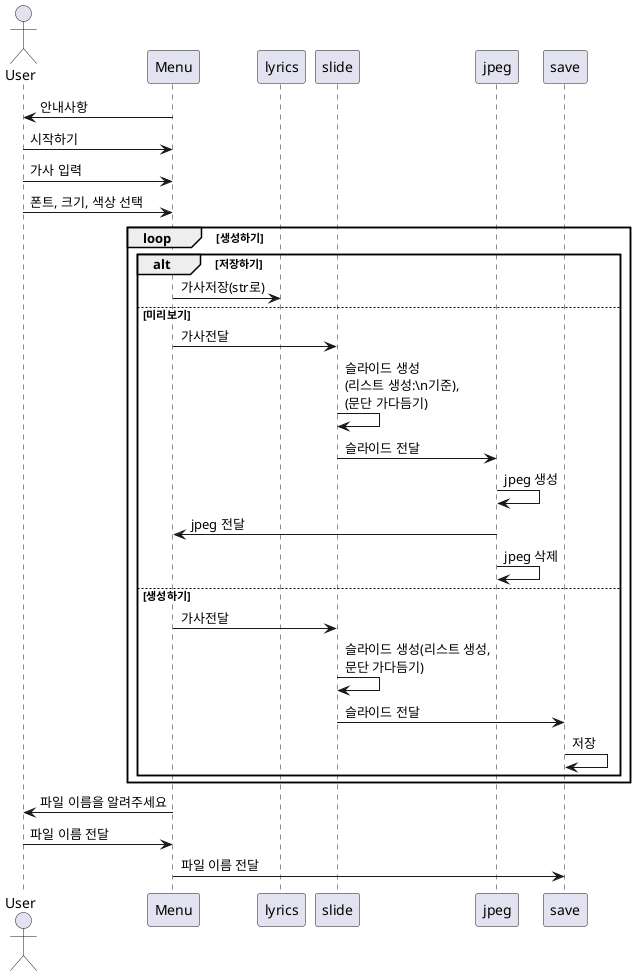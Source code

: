 @startuml



actor User

User <- Menu : 안내사항
User -> Menu : 시작하기
User -> Menu : 가사 입력
User -> Menu : 폰트, 크기, 색상 선택

loop  생성하기
    alt 저장하기
        Menu -> lyrics : 가사저장(str로)


    else 미리보기

        Menu -> slide : 가사전달
        slide -> slide : 슬라이드 생성\n(리스트 생성:\\n기준),\n(문단 가다듬기)

        slide -> jpeg : 슬라이드 전달
        jpeg -> jpeg : jpeg 생성
        jpeg -> Menu : jpeg 전달
        jpeg -> jpeg : jpeg 삭제

    else 생성하기
        Menu -> slide : 가사전달
        slide -> slide : 슬라이드 생성(리스트 생성,\n문단 가다듬기)
        slide -> save : 슬라이드 전달
        save -> save : 저장

        end
end

Menu -> User : 파일 이름을 알려주세요
User -> Menu : 파일 이름 전달
Menu -> save : 파일 이름 전달




@enduml